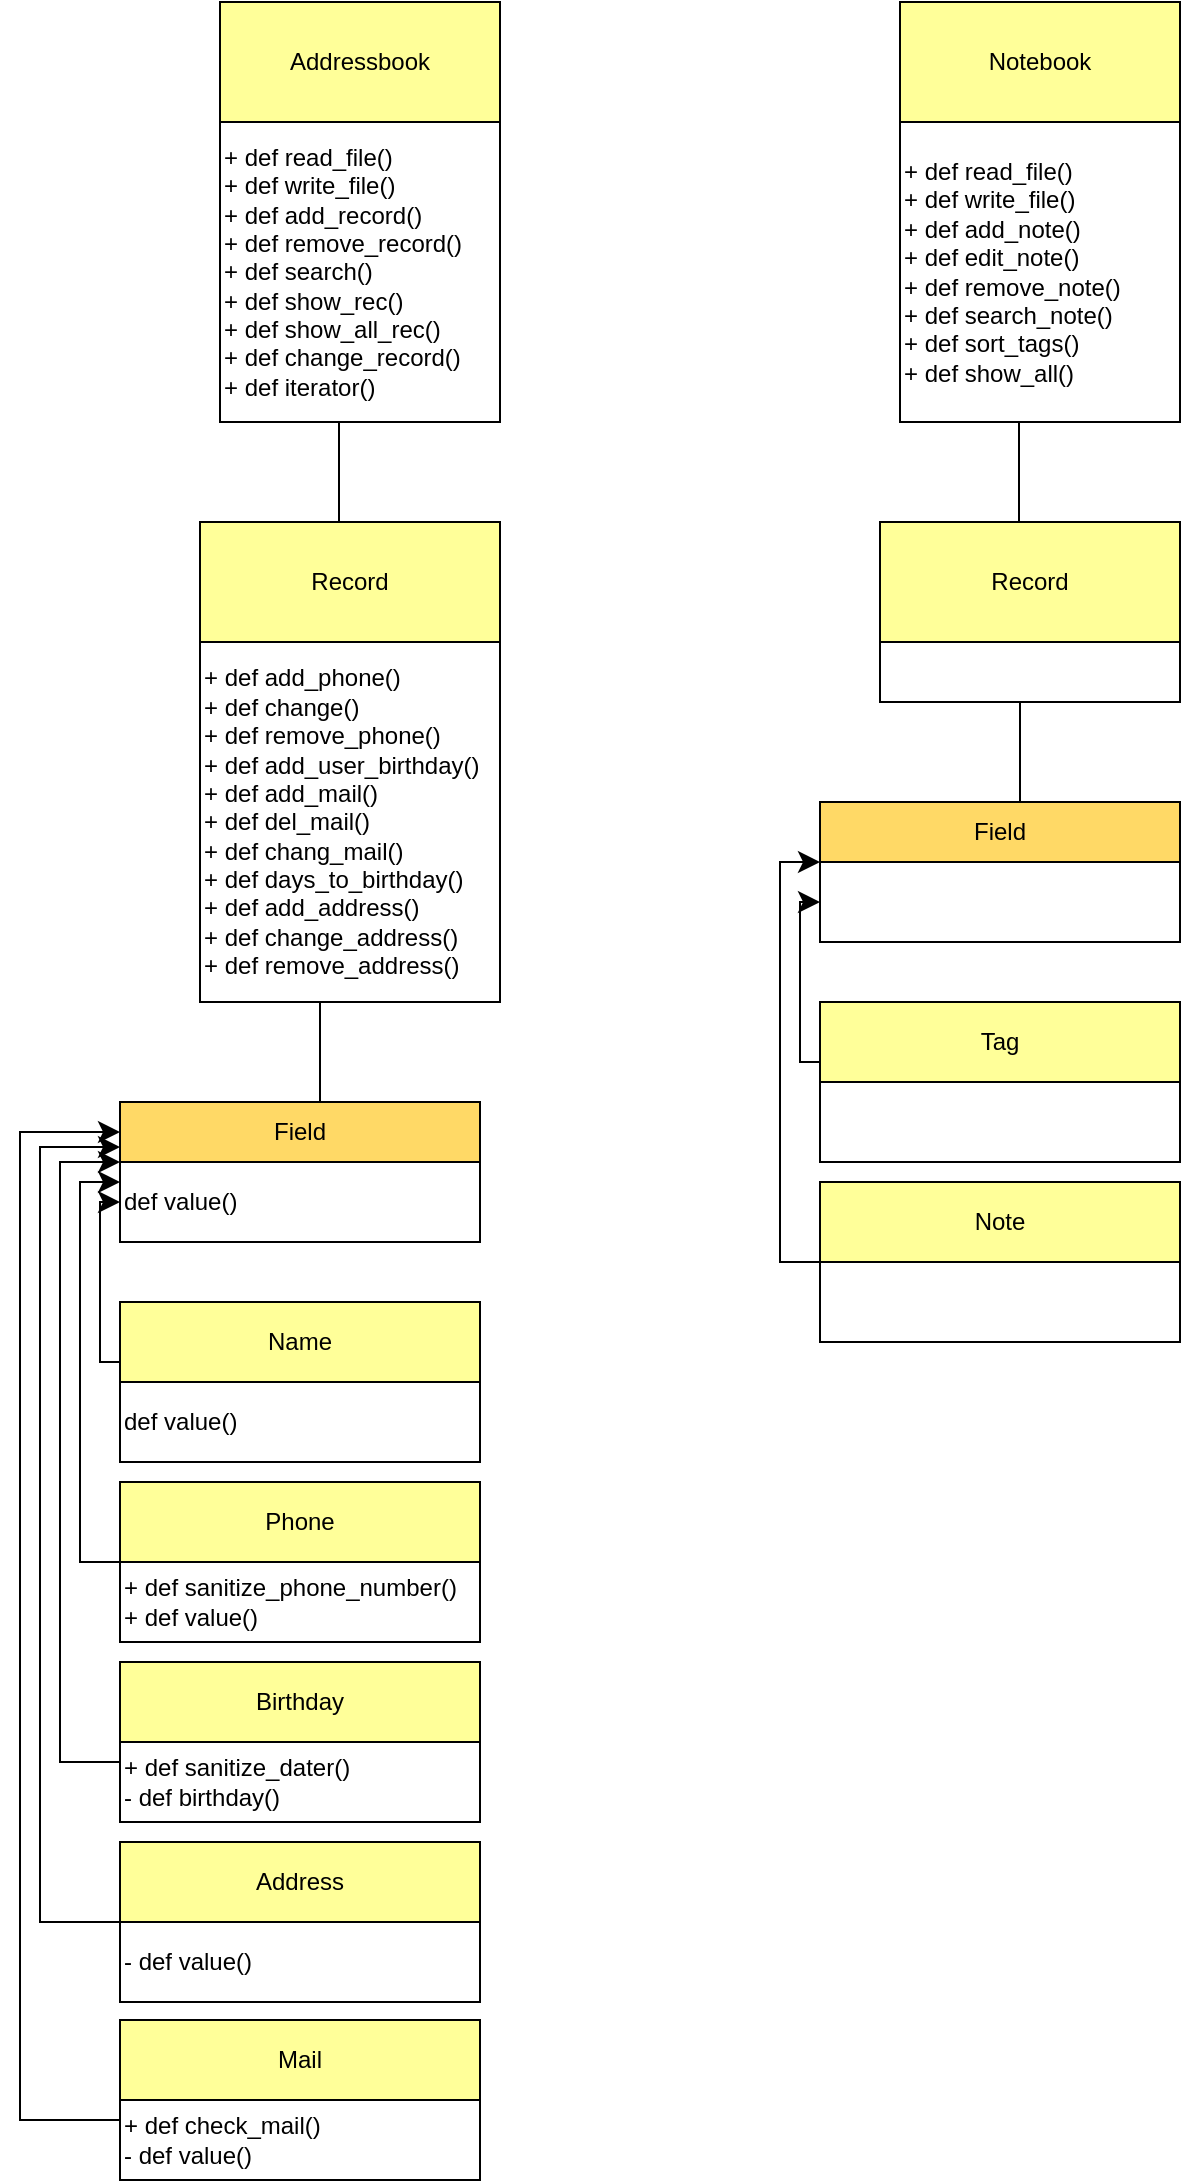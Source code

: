 <mxfile version="20.8.18" type="github"><diagram name="Сторінка-1" id="fbPflJ43z8gaHP_00teh"><mxGraphModel dx="3402" dy="1225" grid="1" gridSize="10" guides="1" tooltips="1" connect="1" arrows="1" fold="1" page="1" pageScale="1" pageWidth="827" pageHeight="1169" math="0" shadow="0"><root><mxCell id="0"/><mxCell id="1" parent="0"/><mxCell id="lOvXd4UFA6wlcub6Zu0B-1" value="Addressbook" style="rounded=0;whiteSpace=wrap;html=1;fillColor=#FFFF99;" vertex="1" parent="1"><mxGeometry x="-380" y="40" width="140" height="60" as="geometry"/></mxCell><mxCell id="lOvXd4UFA6wlcub6Zu0B-2" value="+ def read_file()&lt;br&gt;+ def write_file()&lt;br&gt;+ def add_record()&lt;br&gt;+ def remove_record()&lt;br&gt;+ def search()&lt;br&gt;+ def show_rec()&lt;br&gt;+ def show_all_rec()&lt;br&gt;+ def change_record()&lt;br&gt;+ def iterator()" style="rounded=0;whiteSpace=wrap;html=1;align=left;" vertex="1" parent="1"><mxGeometry x="-380" y="100" width="140" height="150" as="geometry"/></mxCell><mxCell id="lOvXd4UFA6wlcub6Zu0B-3" value="Field" style="rounded=0;whiteSpace=wrap;html=1;fillColor=#FFD966;" vertex="1" parent="1"><mxGeometry x="-430" y="590" width="180" height="30" as="geometry"/></mxCell><mxCell id="lOvXd4UFA6wlcub6Zu0B-4" value="def value()" style="rounded=0;whiteSpace=wrap;html=1;align=left;" vertex="1" parent="1"><mxGeometry x="-430" y="620" width="180" height="40" as="geometry"/></mxCell><mxCell id="lOvXd4UFA6wlcub6Zu0B-5" value="Name" style="whiteSpace=wrap;html=1;align=center;rounded=0;fillColor=#FFFF99;" vertex="1" parent="1"><mxGeometry x="-430" y="690" width="180" height="40" as="geometry"/></mxCell><mxCell id="lOvXd4UFA6wlcub6Zu0B-6" value="def value()" style="rounded=0;whiteSpace=wrap;html=1;align=left;" vertex="1" parent="1"><mxGeometry x="-430" y="730" width="180" height="40" as="geometry"/></mxCell><mxCell id="lOvXd4UFA6wlcub6Zu0B-8" value="Phone" style="whiteSpace=wrap;html=1;align=center;rounded=0;fillColor=#FFFF99;" vertex="1" parent="1"><mxGeometry x="-430" y="780" width="180" height="40" as="geometry"/></mxCell><mxCell id="lOvXd4UFA6wlcub6Zu0B-9" value="+ def sanitize_phone_number()&lt;br&gt;+ def value()" style="rounded=0;whiteSpace=wrap;html=1;align=left;" vertex="1" parent="1"><mxGeometry x="-430" y="820" width="180" height="40" as="geometry"/></mxCell><mxCell id="lOvXd4UFA6wlcub6Zu0B-13" value="" style="endArrow=none;html=1;rounded=0;strokeColor=default;" edge="1" parent="1"><mxGeometry width="50" height="50" relative="1" as="geometry"><mxPoint x="-320.5" y="300" as="sourcePoint"/><mxPoint x="-320.5" y="250" as="targetPoint"/></mxGeometry></mxCell><mxCell id="lOvXd4UFA6wlcub6Zu0B-14" value="Record" style="rounded=0;whiteSpace=wrap;html=1;fillColor=#FFFF99;" vertex="1" parent="1"><mxGeometry x="-390" y="300" width="150" height="60" as="geometry"/></mxCell><mxCell id="lOvXd4UFA6wlcub6Zu0B-15" value="+ def add_phone()&lt;br&gt;+ def change()&lt;br&gt;+ def remove_phone()&lt;br&gt;+ def add_user_birthday()&lt;br&gt;+ def add_mail()&lt;br&gt;+ def del_mail()&lt;br&gt;+ def chang_mail()&lt;br&gt;+ def days_to_birthday()&lt;br&gt;+ def add_address()&lt;br&gt;+ def change_address()&lt;br&gt;+ def remove_address()" style="rounded=0;whiteSpace=wrap;html=1;align=left;" vertex="1" parent="1"><mxGeometry x="-390" y="360" width="150" height="180" as="geometry"/></mxCell><mxCell id="lOvXd4UFA6wlcub6Zu0B-16" value="Birthday" style="whiteSpace=wrap;html=1;align=center;rounded=0;fillColor=#FFFF99;" vertex="1" parent="1"><mxGeometry x="-430" y="870" width="180" height="40" as="geometry"/></mxCell><mxCell id="lOvXd4UFA6wlcub6Zu0B-17" value="+ def sanitize_dater()&lt;br&gt;- def birthday()" style="rounded=0;whiteSpace=wrap;html=1;align=left;" vertex="1" parent="1"><mxGeometry x="-430" y="910" width="180" height="40" as="geometry"/></mxCell><mxCell id="lOvXd4UFA6wlcub6Zu0B-18" value="Address" style="whiteSpace=wrap;html=1;align=center;rounded=0;fillColor=#FFFF99;" vertex="1" parent="1"><mxGeometry x="-430" y="960" width="180" height="40" as="geometry"/></mxCell><mxCell id="lOvXd4UFA6wlcub6Zu0B-19" value="- def value()" style="rounded=0;whiteSpace=wrap;html=1;align=left;" vertex="1" parent="1"><mxGeometry x="-430" y="1000" width="180" height="40" as="geometry"/></mxCell><mxCell id="lOvXd4UFA6wlcub6Zu0B-20" value="Mail" style="whiteSpace=wrap;html=1;align=center;rounded=0;fillColor=#FFFF99;" vertex="1" parent="1"><mxGeometry x="-430" y="1049" width="180" height="40" as="geometry"/></mxCell><mxCell id="lOvXd4UFA6wlcub6Zu0B-21" value="+ def check_mail()&lt;br&gt;- def value()" style="rounded=0;whiteSpace=wrap;html=1;align=left;" vertex="1" parent="1"><mxGeometry x="-430" y="1089" width="180" height="40" as="geometry"/></mxCell><mxCell id="lOvXd4UFA6wlcub6Zu0B-24" value="" style="edgeStyle=elbowEdgeStyle;elbow=horizontal;endArrow=classic;html=1;curved=0;rounded=0;endSize=8;startSize=8;strokeColor=default;exitX=0;exitY=0.75;exitDx=0;exitDy=0;" edge="1" parent="1" source="lOvXd4UFA6wlcub6Zu0B-5"><mxGeometry width="50" height="50" relative="1" as="geometry"><mxPoint x="-440" y="720" as="sourcePoint"/><mxPoint x="-430" y="640" as="targetPoint"/><Array as="points"><mxPoint x="-440" y="680"/></Array></mxGeometry></mxCell><mxCell id="lOvXd4UFA6wlcub6Zu0B-25" value="" style="edgeStyle=elbowEdgeStyle;elbow=horizontal;endArrow=classic;html=1;curved=0;rounded=0;endSize=8;startSize=8;strokeColor=default;exitX=0;exitY=0;exitDx=0;exitDy=0;entryX=0;entryY=0.25;entryDx=0;entryDy=0;" edge="1" parent="1" source="lOvXd4UFA6wlcub6Zu0B-9" target="lOvXd4UFA6wlcub6Zu0B-4"><mxGeometry width="50" height="50" relative="1" as="geometry"><mxPoint x="-440" y="820" as="sourcePoint"/><mxPoint x="-440" y="740" as="targetPoint"/><Array as="points"><mxPoint x="-450" y="780"/></Array></mxGeometry></mxCell><mxCell id="lOvXd4UFA6wlcub6Zu0B-26" value="" style="edgeStyle=elbowEdgeStyle;elbow=horizontal;endArrow=classic;html=1;curved=0;rounded=0;endSize=8;startSize=8;strokeColor=default;exitX=0;exitY=0.25;exitDx=0;exitDy=0;entryX=0;entryY=0;entryDx=0;entryDy=0;" edge="1" parent="1" source="lOvXd4UFA6wlcub6Zu0B-17" target="lOvXd4UFA6wlcub6Zu0B-4"><mxGeometry width="50" height="50" relative="1" as="geometry"><mxPoint x="-450" y="920" as="sourcePoint"/><mxPoint x="-440" y="730" as="targetPoint"/><Array as="points"><mxPoint x="-460" y="880"/></Array></mxGeometry></mxCell><mxCell id="lOvXd4UFA6wlcub6Zu0B-27" value="" style="edgeStyle=elbowEdgeStyle;elbow=horizontal;endArrow=classic;html=1;curved=0;rounded=0;endSize=8;startSize=8;strokeColor=default;exitX=0;exitY=0;exitDx=0;exitDy=0;entryX=0;entryY=0.75;entryDx=0;entryDy=0;" edge="1" parent="1" source="lOvXd4UFA6wlcub6Zu0B-19" target="lOvXd4UFA6wlcub6Zu0B-3"><mxGeometry width="50" height="50" relative="1" as="geometry"><mxPoint x="-440" y="1000" as="sourcePoint"/><mxPoint x="-440" y="700" as="targetPoint"/><Array as="points"><mxPoint x="-470" y="960"/></Array></mxGeometry></mxCell><mxCell id="lOvXd4UFA6wlcub6Zu0B-28" value="" style="edgeStyle=elbowEdgeStyle;elbow=horizontal;endArrow=classic;html=1;curved=0;rounded=0;endSize=8;startSize=8;strokeColor=default;exitX=0;exitY=0.25;exitDx=0;exitDy=0;entryX=0;entryY=0.5;entryDx=0;entryDy=0;" edge="1" parent="1" source="lOvXd4UFA6wlcub6Zu0B-21" target="lOvXd4UFA6wlcub6Zu0B-3"><mxGeometry width="50" height="50" relative="1" as="geometry"><mxPoint x="-440" y="1097" as="sourcePoint"/><mxPoint x="-440" y="710" as="targetPoint"/><Array as="points"><mxPoint x="-480" y="1057"/></Array></mxGeometry></mxCell><mxCell id="lOvXd4UFA6wlcub6Zu0B-30" value="" style="endArrow=none;html=1;rounded=0;strokeColor=default;" edge="1" parent="1"><mxGeometry width="50" height="50" relative="1" as="geometry"><mxPoint x="-330" y="590" as="sourcePoint"/><mxPoint x="-330" y="540" as="targetPoint"/></mxGeometry></mxCell><mxCell id="lOvXd4UFA6wlcub6Zu0B-31" value="Notebook" style="rounded=0;whiteSpace=wrap;html=1;fillColor=#FFFF99;" vertex="1" parent="1"><mxGeometry x="-40" y="40" width="140" height="60" as="geometry"/></mxCell><mxCell id="lOvXd4UFA6wlcub6Zu0B-32" value="+ def read_file()&lt;br&gt;+ def write_file()&lt;br&gt;+ def add_note()&lt;br&gt;+ def edit_note()&lt;br&gt;+ def remove_note()&lt;br&gt;+ def search_note()&lt;br&gt;+ def sort_tags()&lt;br&gt;+ def show_all()" style="rounded=0;whiteSpace=wrap;html=1;align=left;" vertex="1" parent="1"><mxGeometry x="-40" y="100" width="140" height="150" as="geometry"/></mxCell><mxCell id="lOvXd4UFA6wlcub6Zu0B-33" value="Field" style="rounded=0;whiteSpace=wrap;html=1;fillColor=#FFD966;" vertex="1" parent="1"><mxGeometry x="-80" y="440" width="180" height="30" as="geometry"/></mxCell><mxCell id="lOvXd4UFA6wlcub6Zu0B-34" value="" style="rounded=0;whiteSpace=wrap;html=1;align=left;" vertex="1" parent="1"><mxGeometry x="-80" y="470" width="180" height="40" as="geometry"/></mxCell><mxCell id="lOvXd4UFA6wlcub6Zu0B-35" value="Tag" style="whiteSpace=wrap;html=1;align=center;rounded=0;fillColor=#FFFF99;" vertex="1" parent="1"><mxGeometry x="-80" y="540" width="180" height="40" as="geometry"/></mxCell><mxCell id="lOvXd4UFA6wlcub6Zu0B-36" value="" style="rounded=0;whiteSpace=wrap;html=1;align=left;" vertex="1" parent="1"><mxGeometry x="-80" y="580" width="180" height="40" as="geometry"/></mxCell><mxCell id="lOvXd4UFA6wlcub6Zu0B-37" value="Note" style="whiteSpace=wrap;html=1;align=center;rounded=0;fillColor=#FFFF99;" vertex="1" parent="1"><mxGeometry x="-80" y="630" width="180" height="40" as="geometry"/></mxCell><mxCell id="lOvXd4UFA6wlcub6Zu0B-38" value="" style="rounded=0;whiteSpace=wrap;html=1;align=left;" vertex="1" parent="1"><mxGeometry x="-80" y="670" width="180" height="40" as="geometry"/></mxCell><mxCell id="lOvXd4UFA6wlcub6Zu0B-39" value="" style="endArrow=none;html=1;rounded=0;strokeColor=default;" edge="1" parent="1"><mxGeometry width="50" height="50" relative="1" as="geometry"><mxPoint x="19.5" y="300" as="sourcePoint"/><mxPoint x="19.5" y="250" as="targetPoint"/></mxGeometry></mxCell><mxCell id="lOvXd4UFA6wlcub6Zu0B-40" value="Record" style="rounded=0;whiteSpace=wrap;html=1;fillColor=#FFFF99;" vertex="1" parent="1"><mxGeometry x="-50" y="300" width="150" height="60" as="geometry"/></mxCell><mxCell id="lOvXd4UFA6wlcub6Zu0B-41" value="" style="rounded=0;whiteSpace=wrap;html=1;align=left;" vertex="1" parent="1"><mxGeometry x="-50" y="360" width="150" height="30" as="geometry"/></mxCell><mxCell id="lOvXd4UFA6wlcub6Zu0B-48" value="" style="edgeStyle=elbowEdgeStyle;elbow=horizontal;endArrow=classic;html=1;curved=0;rounded=0;endSize=8;startSize=8;strokeColor=default;exitX=0;exitY=0.75;exitDx=0;exitDy=0;" edge="1" parent="1" source="lOvXd4UFA6wlcub6Zu0B-35"><mxGeometry width="50" height="50" relative="1" as="geometry"><mxPoint x="-90" y="570" as="sourcePoint"/><mxPoint x="-80" y="490" as="targetPoint"/><Array as="points"><mxPoint x="-90" y="530"/></Array></mxGeometry></mxCell><mxCell id="lOvXd4UFA6wlcub6Zu0B-49" value="" style="edgeStyle=elbowEdgeStyle;elbow=horizontal;endArrow=classic;html=1;curved=0;rounded=0;endSize=8;startSize=8;strokeColor=default;exitX=0;exitY=0;exitDx=0;exitDy=0;entryX=0;entryY=1;entryDx=0;entryDy=0;" edge="1" parent="1" source="lOvXd4UFA6wlcub6Zu0B-38" target="lOvXd4UFA6wlcub6Zu0B-33"><mxGeometry width="50" height="50" relative="1" as="geometry"><mxPoint x="-90" y="670" as="sourcePoint"/><mxPoint x="-90" y="590" as="targetPoint"/><Array as="points"><mxPoint x="-100" y="630"/></Array></mxGeometry></mxCell><mxCell id="lOvXd4UFA6wlcub6Zu0B-53" value="" style="endArrow=none;html=1;rounded=0;strokeColor=default;" edge="1" parent="1"><mxGeometry width="50" height="50" relative="1" as="geometry"><mxPoint x="20" y="440" as="sourcePoint"/><mxPoint x="20" y="390" as="targetPoint"/></mxGeometry></mxCell></root></mxGraphModel></diagram></mxfile>